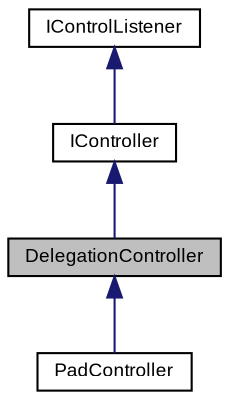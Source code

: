 digraph "DelegationController"
{
  bgcolor="transparent";
  edge [fontname="Arial",fontsize="9",labelfontname="Arial",labelfontsize="9"];
  node [fontname="Arial",fontsize="9",shape=record];
  Node1 [label="DelegationController",height=0.2,width=0.4,color="black", fillcolor="grey75", style="filled" fontcolor="black"];
  Node2 -> Node1 [dir="back",color="midnightblue",fontsize="9",style="solid",fontname="Arial"];
  Node2 [label="IController",height=0.2,width=0.4,color="black",URL="$class_v_s_t_g_u_i_1_1_i_controller.html",tooltip="extension to IControlListener used by UIDescription "];
  Node3 -> Node2 [dir="back",color="midnightblue",fontsize="9",style="solid",fontname="Arial"];
  Node3 [label="IControlListener",height=0.2,width=0.4,color="black",URL="$class_v_s_t_g_u_i_1_1_i_control_listener.html"];
  Node1 -> Node4 [dir="back",color="midnightblue",fontsize="9",style="solid",fontname="Arial"];
  Node4 [label="PadController",height=0.2,width=0.4,color="black",URL="$class_v_s_t_g_u_i_1_1_pad_controller.html"];
}
